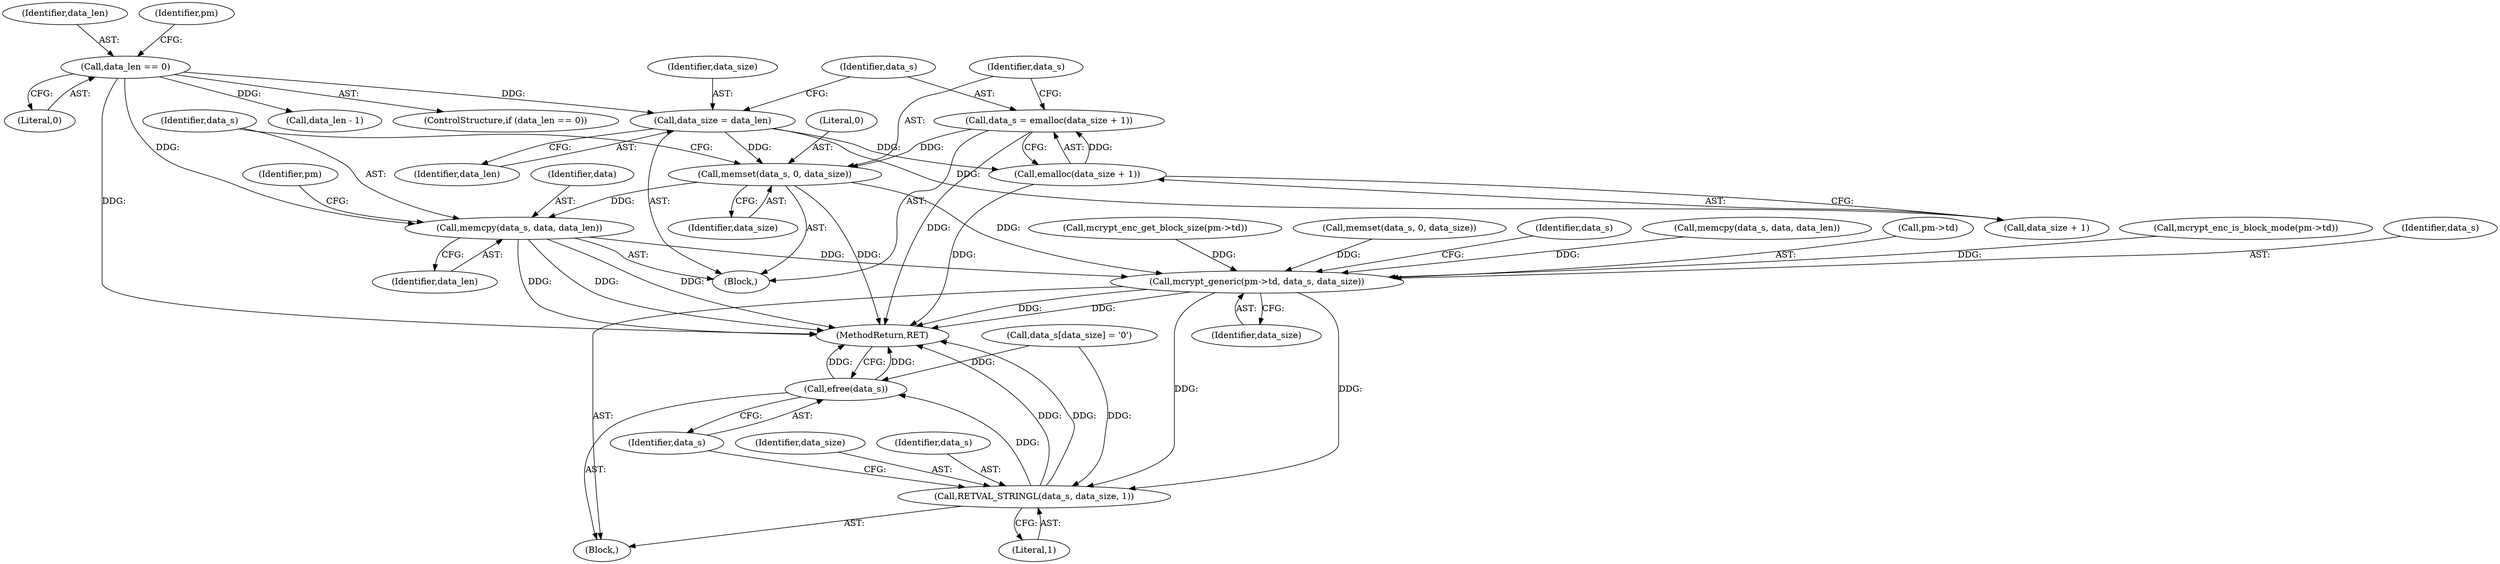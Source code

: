 digraph "0_php-src_6c5211a0cef0cc2854eaa387e0eb036e012904d0?w=1_1@API" {
"1000170" [label="(Call,data_s = emalloc(data_size + 1))"];
"1000172" [label="(Call,emalloc(data_size + 1))"];
"1000167" [label="(Call,data_size = data_len)"];
"1000116" [label="(Call,data_len == 0)"];
"1000176" [label="(Call,memset(data_s, 0, data_size))"];
"1000180" [label="(Call,memcpy(data_s, data, data_len))"];
"1000184" [label="(Call,mcrypt_generic(pm->td, data_s, data_size))"];
"1000195" [label="(Call,RETVAL_STRINGL(data_s, data_size, 1))"];
"1000199" [label="(Call,efree(data_s))"];
"1000116" [label="(Call,data_len == 0)"];
"1000189" [label="(Identifier,data_size)"];
"1000130" [label="(Call,mcrypt_enc_get_block_size(pm->td))"];
"1000184" [label="(Call,mcrypt_generic(pm->td, data_s, data_size))"];
"1000117" [label="(Identifier,data_len)"];
"1000170" [label="(Call,data_s = emalloc(data_size + 1))"];
"1000182" [label="(Identifier,data)"];
"1000179" [label="(Identifier,data_size)"];
"1000199" [label="(Call,efree(data_s))"];
"1000157" [label="(Call,memset(data_s, 0, data_size))"];
"1000197" [label="(Identifier,data_size)"];
"1000167" [label="(Call,data_size = data_len)"];
"1000115" [label="(ControlStructure,if (data_len == 0))"];
"1000180" [label="(Call,memcpy(data_s, data, data_len))"];
"1000166" [label="(Block,)"];
"1000196" [label="(Identifier,data_s)"];
"1000124" [label="(Identifier,pm)"];
"1000118" [label="(Literal,0)"];
"1000178" [label="(Literal,0)"];
"1000173" [label="(Call,data_size + 1)"];
"1000190" [label="(Call,data_s[data_size] = '\0')"];
"1000186" [label="(Identifier,pm)"];
"1000176" [label="(Call,memset(data_s, 0, data_size))"];
"1000168" [label="(Identifier,data_size)"];
"1000200" [label="(Identifier,data_s)"];
"1000172" [label="(Call,emalloc(data_size + 1))"];
"1000198" [label="(Literal,1)"];
"1000192" [label="(Identifier,data_s)"];
"1000183" [label="(Identifier,data_len)"];
"1000161" [label="(Call,memcpy(data_s, data, data_len))"];
"1000195" [label="(Call,RETVAL_STRINGL(data_s, data_size, 1))"];
"1000185" [label="(Call,pm->td)"];
"1000201" [label="(MethodReturn,RET)"];
"1000181" [label="(Identifier,data_s)"];
"1000177" [label="(Identifier,data_s)"];
"1000171" [label="(Identifier,data_s)"];
"1000169" [label="(Identifier,data_len)"];
"1000139" [label="(Call,data_len - 1)"];
"1000122" [label="(Call,mcrypt_enc_is_block_mode(pm->td))"];
"1000105" [label="(Block,)"];
"1000188" [label="(Identifier,data_s)"];
"1000170" -> "1000166"  [label="AST: "];
"1000170" -> "1000172"  [label="CFG: "];
"1000171" -> "1000170"  [label="AST: "];
"1000172" -> "1000170"  [label="AST: "];
"1000177" -> "1000170"  [label="CFG: "];
"1000170" -> "1000201"  [label="DDG: "];
"1000172" -> "1000170"  [label="DDG: "];
"1000170" -> "1000176"  [label="DDG: "];
"1000172" -> "1000173"  [label="CFG: "];
"1000173" -> "1000172"  [label="AST: "];
"1000172" -> "1000201"  [label="DDG: "];
"1000167" -> "1000172"  [label="DDG: "];
"1000167" -> "1000166"  [label="AST: "];
"1000167" -> "1000169"  [label="CFG: "];
"1000168" -> "1000167"  [label="AST: "];
"1000169" -> "1000167"  [label="AST: "];
"1000171" -> "1000167"  [label="CFG: "];
"1000116" -> "1000167"  [label="DDG: "];
"1000167" -> "1000173"  [label="DDG: "];
"1000167" -> "1000176"  [label="DDG: "];
"1000116" -> "1000115"  [label="AST: "];
"1000116" -> "1000118"  [label="CFG: "];
"1000117" -> "1000116"  [label="AST: "];
"1000118" -> "1000116"  [label="AST: "];
"1000124" -> "1000116"  [label="CFG: "];
"1000116" -> "1000201"  [label="DDG: "];
"1000116" -> "1000139"  [label="DDG: "];
"1000116" -> "1000180"  [label="DDG: "];
"1000176" -> "1000166"  [label="AST: "];
"1000176" -> "1000179"  [label="CFG: "];
"1000177" -> "1000176"  [label="AST: "];
"1000178" -> "1000176"  [label="AST: "];
"1000179" -> "1000176"  [label="AST: "];
"1000181" -> "1000176"  [label="CFG: "];
"1000176" -> "1000201"  [label="DDG: "];
"1000176" -> "1000180"  [label="DDG: "];
"1000176" -> "1000184"  [label="DDG: "];
"1000180" -> "1000166"  [label="AST: "];
"1000180" -> "1000183"  [label="CFG: "];
"1000181" -> "1000180"  [label="AST: "];
"1000182" -> "1000180"  [label="AST: "];
"1000183" -> "1000180"  [label="AST: "];
"1000186" -> "1000180"  [label="CFG: "];
"1000180" -> "1000201"  [label="DDG: "];
"1000180" -> "1000201"  [label="DDG: "];
"1000180" -> "1000201"  [label="DDG: "];
"1000180" -> "1000184"  [label="DDG: "];
"1000184" -> "1000105"  [label="AST: "];
"1000184" -> "1000189"  [label="CFG: "];
"1000185" -> "1000184"  [label="AST: "];
"1000188" -> "1000184"  [label="AST: "];
"1000189" -> "1000184"  [label="AST: "];
"1000192" -> "1000184"  [label="CFG: "];
"1000184" -> "1000201"  [label="DDG: "];
"1000184" -> "1000201"  [label="DDG: "];
"1000122" -> "1000184"  [label="DDG: "];
"1000130" -> "1000184"  [label="DDG: "];
"1000161" -> "1000184"  [label="DDG: "];
"1000157" -> "1000184"  [label="DDG: "];
"1000184" -> "1000195"  [label="DDG: "];
"1000184" -> "1000195"  [label="DDG: "];
"1000195" -> "1000105"  [label="AST: "];
"1000195" -> "1000198"  [label="CFG: "];
"1000196" -> "1000195"  [label="AST: "];
"1000197" -> "1000195"  [label="AST: "];
"1000198" -> "1000195"  [label="AST: "];
"1000200" -> "1000195"  [label="CFG: "];
"1000195" -> "1000201"  [label="DDG: "];
"1000195" -> "1000201"  [label="DDG: "];
"1000190" -> "1000195"  [label="DDG: "];
"1000195" -> "1000199"  [label="DDG: "];
"1000199" -> "1000105"  [label="AST: "];
"1000199" -> "1000200"  [label="CFG: "];
"1000200" -> "1000199"  [label="AST: "];
"1000201" -> "1000199"  [label="CFG: "];
"1000199" -> "1000201"  [label="DDG: "];
"1000199" -> "1000201"  [label="DDG: "];
"1000190" -> "1000199"  [label="DDG: "];
}
